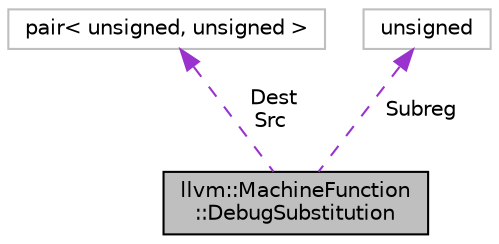 digraph "llvm::MachineFunction::DebugSubstitution"
{
 // LATEX_PDF_SIZE
  bgcolor="transparent";
  edge [fontname="Helvetica",fontsize="10",labelfontname="Helvetica",labelfontsize="10"];
  node [fontname="Helvetica",fontsize="10",shape=record];
  Node1 [label="llvm::MachineFunction\l::DebugSubstitution",height=0.2,width=0.4,color="black", fillcolor="grey75", style="filled", fontcolor="black",tooltip="Replacement definition for a debug instruction reference."];
  Node2 -> Node1 [dir="back",color="darkorchid3",fontsize="10",style="dashed",label=" Dest\nSrc" ,fontname="Helvetica"];
  Node2 [label="pair\< unsigned, unsigned \>",height=0.2,width=0.4,color="grey75",tooltip=" "];
  Node3 -> Node1 [dir="back",color="darkorchid3",fontsize="10",style="dashed",label=" Subreg" ,fontname="Helvetica"];
  Node3 [label="unsigned",height=0.2,width=0.4,color="grey75",tooltip=" "];
}
